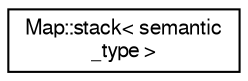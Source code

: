 digraph "Representación gráfica de la clase"
{
  edge [fontname="FreeSans",fontsize="10",labelfontname="FreeSans",labelfontsize="10"];
  node [fontname="FreeSans",fontsize="10",shape=record];
  rankdir="LR";
  Node1 [label="Map::stack\< semantic\l_type \>",height=0.2,width=0.4,color="black", fillcolor="white", style="filled",URL="$class_map_1_1stack.html"];
}
